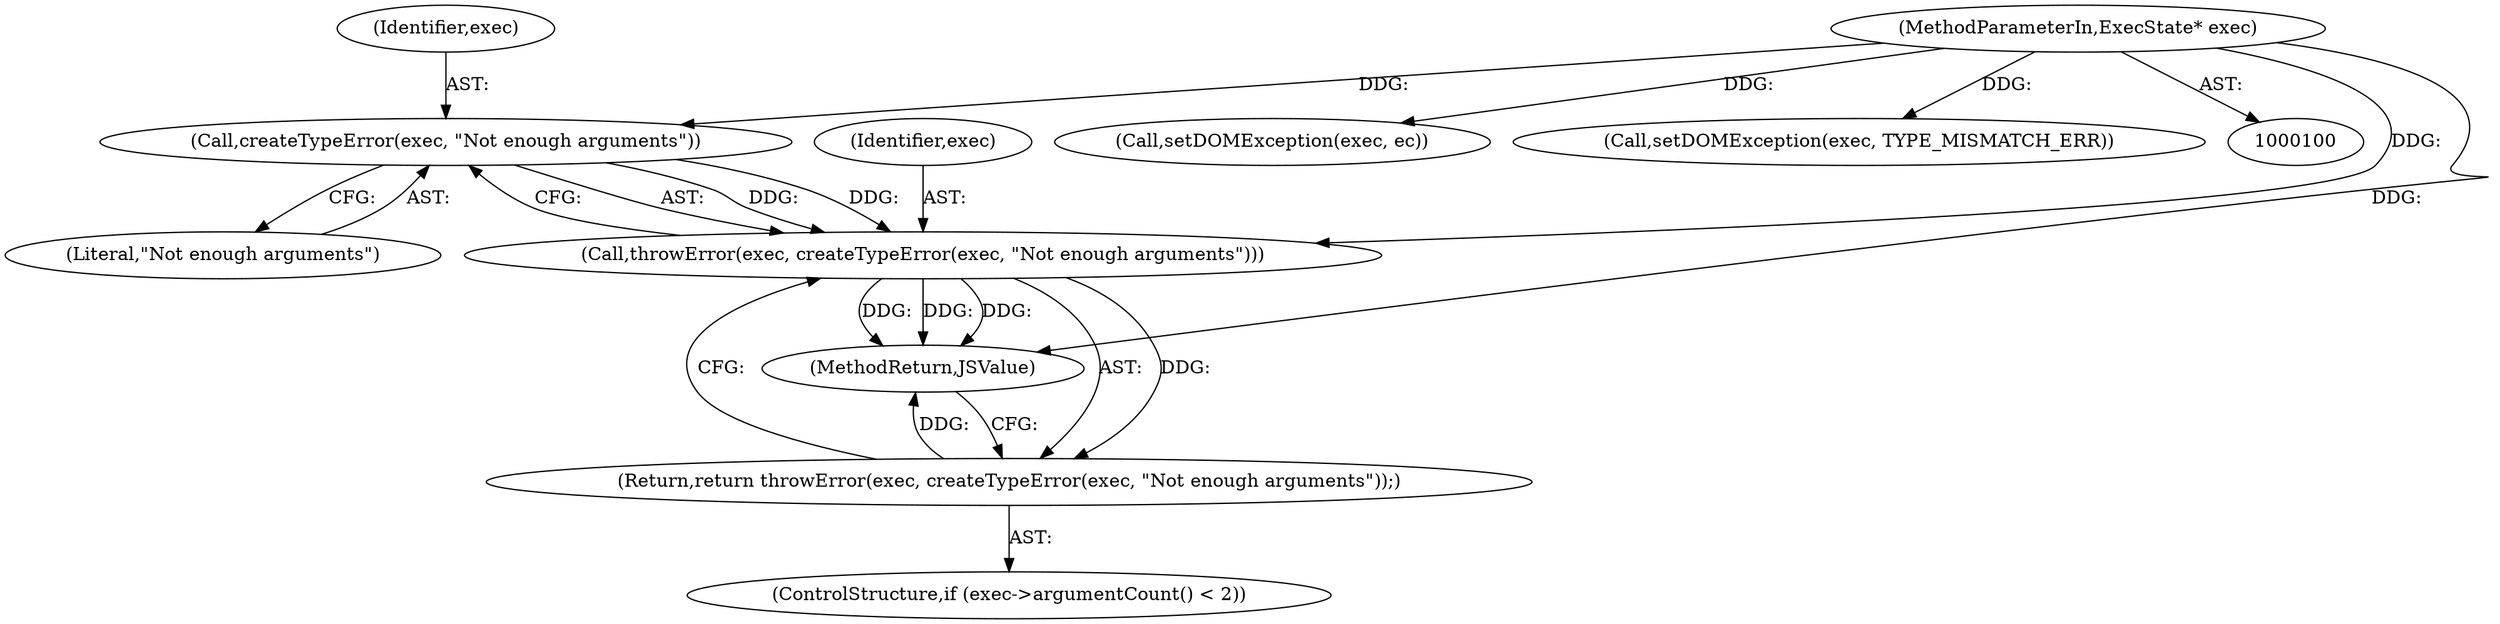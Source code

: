 digraph "1_Chrome_b944f670bb7a8a919daac497a4ea0536c954c201_6@API" {
"1000110" [label="(Call,createTypeError(exec, \"Not enough arguments\"))"];
"1000101" [label="(MethodParameterIn,ExecState* exec)"];
"1000108" [label="(Call,throwError(exec, createTypeError(exec, \"Not enough arguments\")))"];
"1000107" [label="(Return,return throwError(exec, createTypeError(exec, \"Not enough arguments\"));)"];
"1000201" [label="(Call,setDOMException(exec, ec))"];
"1000206" [label="(MethodReturn,JSValue)"];
"1000111" [label="(Identifier,exec)"];
"1000131" [label="(Call,setDOMException(exec, TYPE_MISMATCH_ERR))"];
"1000107" [label="(Return,return throwError(exec, createTypeError(exec, \"Not enough arguments\"));)"];
"1000109" [label="(Identifier,exec)"];
"1000112" [label="(Literal,\"Not enough arguments\")"];
"1000110" [label="(Call,createTypeError(exec, \"Not enough arguments\"))"];
"1000103" [label="(ControlStructure,if (exec->argumentCount() < 2))"];
"1000101" [label="(MethodParameterIn,ExecState* exec)"];
"1000108" [label="(Call,throwError(exec, createTypeError(exec, \"Not enough arguments\")))"];
"1000110" -> "1000108"  [label="AST: "];
"1000110" -> "1000112"  [label="CFG: "];
"1000111" -> "1000110"  [label="AST: "];
"1000112" -> "1000110"  [label="AST: "];
"1000108" -> "1000110"  [label="CFG: "];
"1000110" -> "1000108"  [label="DDG: "];
"1000110" -> "1000108"  [label="DDG: "];
"1000101" -> "1000110"  [label="DDG: "];
"1000101" -> "1000100"  [label="AST: "];
"1000101" -> "1000206"  [label="DDG: "];
"1000101" -> "1000108"  [label="DDG: "];
"1000101" -> "1000131"  [label="DDG: "];
"1000101" -> "1000201"  [label="DDG: "];
"1000108" -> "1000107"  [label="AST: "];
"1000109" -> "1000108"  [label="AST: "];
"1000107" -> "1000108"  [label="CFG: "];
"1000108" -> "1000206"  [label="DDG: "];
"1000108" -> "1000206"  [label="DDG: "];
"1000108" -> "1000206"  [label="DDG: "];
"1000108" -> "1000107"  [label="DDG: "];
"1000107" -> "1000103"  [label="AST: "];
"1000206" -> "1000107"  [label="CFG: "];
"1000107" -> "1000206"  [label="DDG: "];
}
